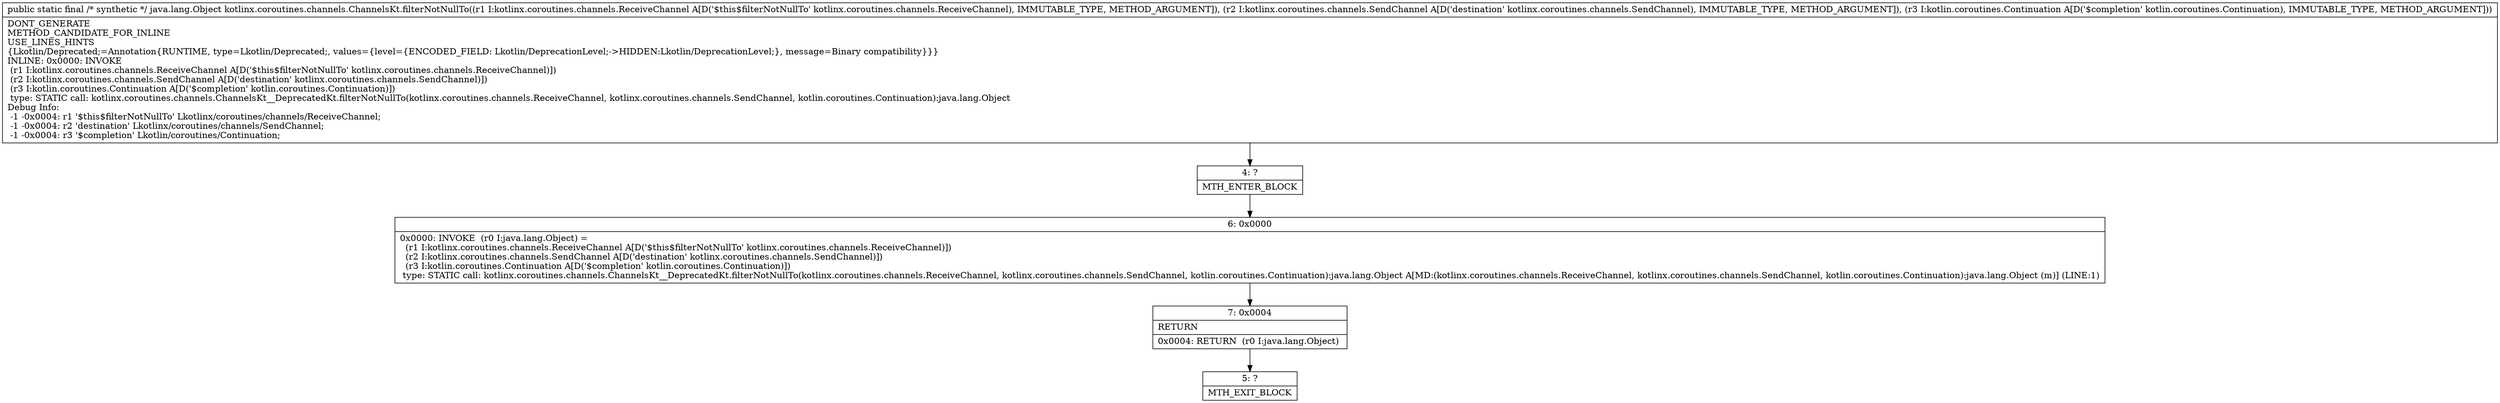digraph "CFG forkotlinx.coroutines.channels.ChannelsKt.filterNotNullTo(Lkotlinx\/coroutines\/channels\/ReceiveChannel;Lkotlinx\/coroutines\/channels\/SendChannel;Lkotlin\/coroutines\/Continuation;)Ljava\/lang\/Object;" {
Node_4 [shape=record,label="{4\:\ ?|MTH_ENTER_BLOCK\l}"];
Node_6 [shape=record,label="{6\:\ 0x0000|0x0000: INVOKE  (r0 I:java.lang.Object) = \l  (r1 I:kotlinx.coroutines.channels.ReceiveChannel A[D('$this$filterNotNullTo' kotlinx.coroutines.channels.ReceiveChannel)])\l  (r2 I:kotlinx.coroutines.channels.SendChannel A[D('destination' kotlinx.coroutines.channels.SendChannel)])\l  (r3 I:kotlin.coroutines.Continuation A[D('$completion' kotlin.coroutines.Continuation)])\l type: STATIC call: kotlinx.coroutines.channels.ChannelsKt__DeprecatedKt.filterNotNullTo(kotlinx.coroutines.channels.ReceiveChannel, kotlinx.coroutines.channels.SendChannel, kotlin.coroutines.Continuation):java.lang.Object A[MD:(kotlinx.coroutines.channels.ReceiveChannel, kotlinx.coroutines.channels.SendChannel, kotlin.coroutines.Continuation):java.lang.Object (m)] (LINE:1)\l}"];
Node_7 [shape=record,label="{7\:\ 0x0004|RETURN\l|0x0004: RETURN  (r0 I:java.lang.Object) \l}"];
Node_5 [shape=record,label="{5\:\ ?|MTH_EXIT_BLOCK\l}"];
MethodNode[shape=record,label="{public static final \/* synthetic *\/ java.lang.Object kotlinx.coroutines.channels.ChannelsKt.filterNotNullTo((r1 I:kotlinx.coroutines.channels.ReceiveChannel A[D('$this$filterNotNullTo' kotlinx.coroutines.channels.ReceiveChannel), IMMUTABLE_TYPE, METHOD_ARGUMENT]), (r2 I:kotlinx.coroutines.channels.SendChannel A[D('destination' kotlinx.coroutines.channels.SendChannel), IMMUTABLE_TYPE, METHOD_ARGUMENT]), (r3 I:kotlin.coroutines.Continuation A[D('$completion' kotlin.coroutines.Continuation), IMMUTABLE_TYPE, METHOD_ARGUMENT]))  | DONT_GENERATE\lMETHOD_CANDIDATE_FOR_INLINE\lUSE_LINES_HINTS\l\{Lkotlin\/Deprecated;=Annotation\{RUNTIME, type=Lkotlin\/Deprecated;, values=\{level=\{ENCODED_FIELD: Lkotlin\/DeprecationLevel;\-\>HIDDEN:Lkotlin\/DeprecationLevel;\}, message=Binary compatibility\}\}\}\lINLINE: 0x0000: INVOKE  \l  (r1 I:kotlinx.coroutines.channels.ReceiveChannel A[D('$this$filterNotNullTo' kotlinx.coroutines.channels.ReceiveChannel)])\l  (r2 I:kotlinx.coroutines.channels.SendChannel A[D('destination' kotlinx.coroutines.channels.SendChannel)])\l  (r3 I:kotlin.coroutines.Continuation A[D('$completion' kotlin.coroutines.Continuation)])\l type: STATIC call: kotlinx.coroutines.channels.ChannelsKt__DeprecatedKt.filterNotNullTo(kotlinx.coroutines.channels.ReceiveChannel, kotlinx.coroutines.channels.SendChannel, kotlin.coroutines.Continuation):java.lang.Object\lDebug Info:\l  \-1 \-0x0004: r1 '$this$filterNotNullTo' Lkotlinx\/coroutines\/channels\/ReceiveChannel;\l  \-1 \-0x0004: r2 'destination' Lkotlinx\/coroutines\/channels\/SendChannel;\l  \-1 \-0x0004: r3 '$completion' Lkotlin\/coroutines\/Continuation;\l}"];
MethodNode -> Node_4;Node_4 -> Node_6;
Node_6 -> Node_7;
Node_7 -> Node_5;
}

